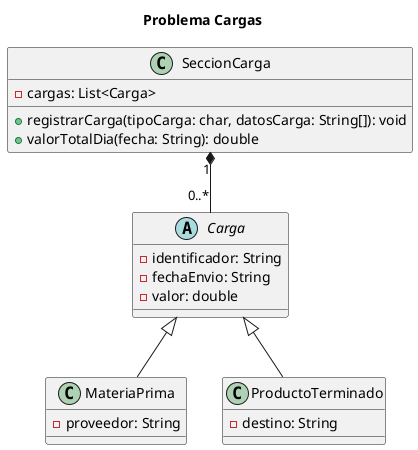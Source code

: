 @startuml Programa de carga

title Problema Cargas

abstract class Carga {
    - identificador: String
    - fechaEnvio: String
    - valor: double
}

class MateriaPrima {
    - proveedor: String
}

class ProductoTerminado {
    - destino: String
}

class SeccionCarga {
    - cargas: List<Carga>
    + registrarCarga(tipoCarga: char, datosCarga: String[]): void
    + valorTotalDia(fecha: String): double
}

Carga <|-- MateriaPrima
Carga <|-- ProductoTerminado
SeccionCarga "1" *-- "0..*" Carga

@enduml
